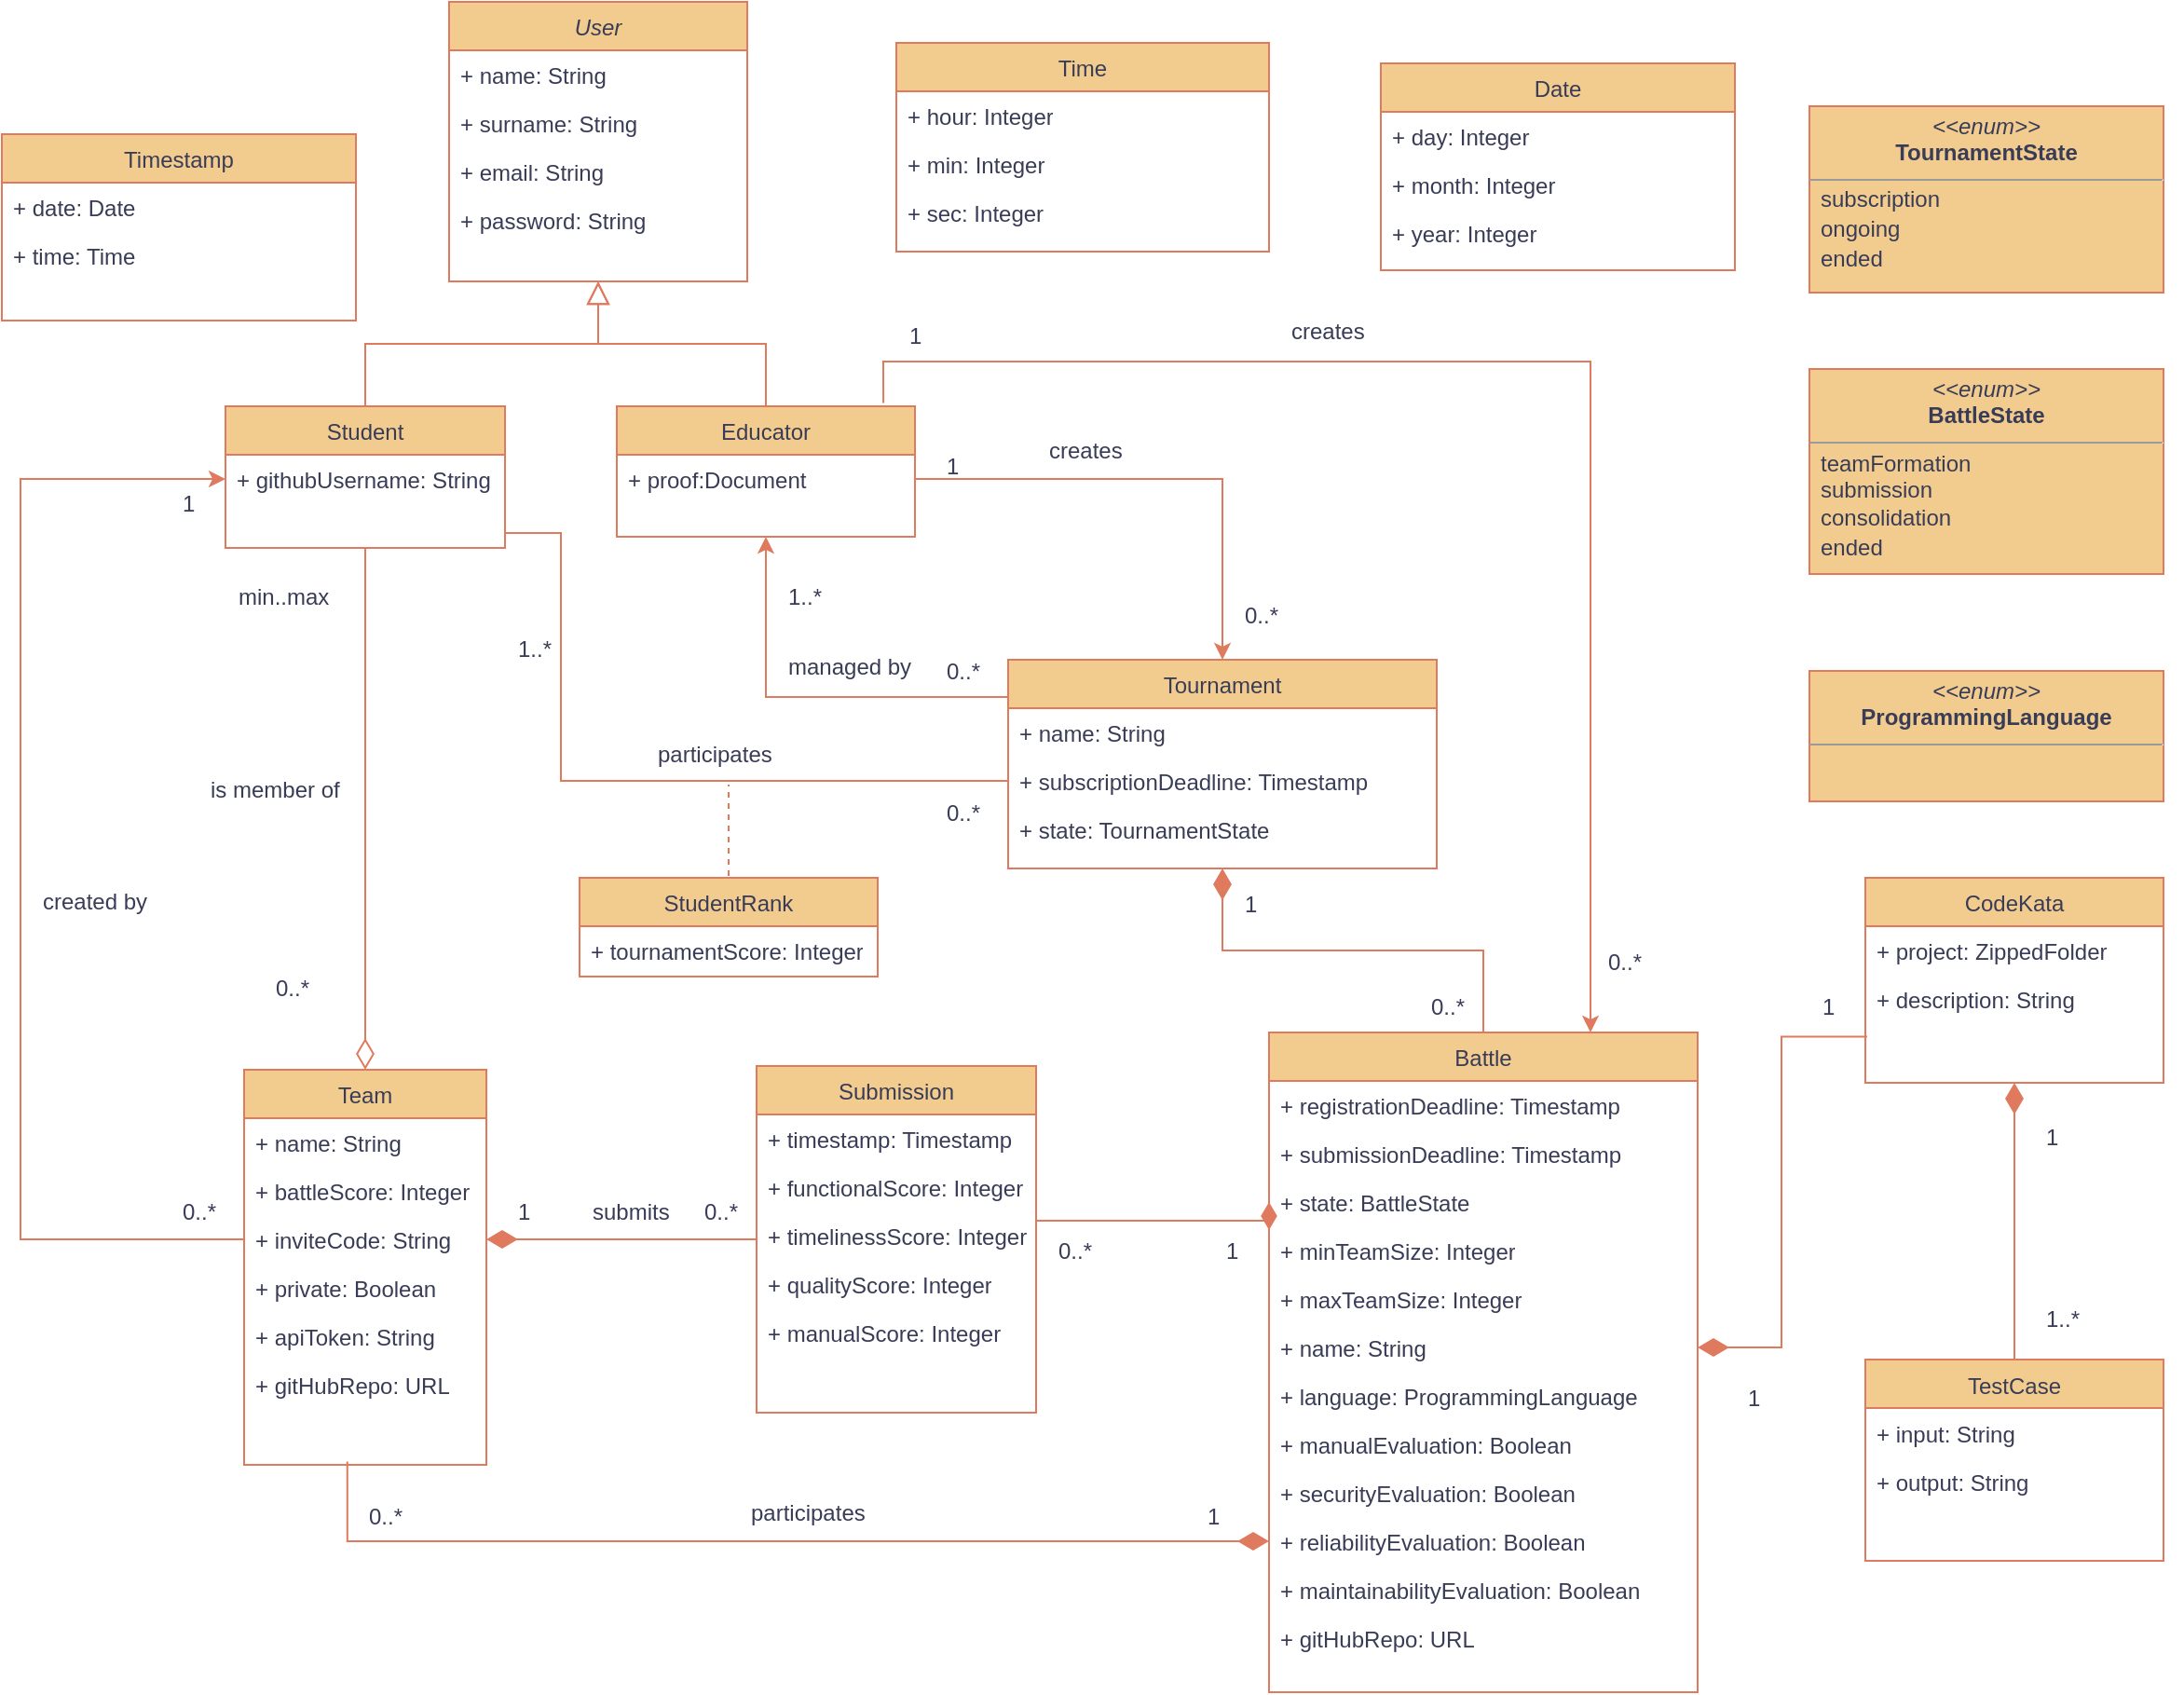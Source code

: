 <mxfile version="22.0.3" type="device">
  <diagram id="C5RBs43oDa-KdzZeNtuy" name="Page-1">
    <mxGraphModel dx="1167" dy="769" grid="1" gridSize="10" guides="1" tooltips="1" connect="1" arrows="1" fold="1" page="1" pageScale="1" pageWidth="1654" pageHeight="2336" background="#ffffff" math="0" shadow="0">
      <root>
        <mxCell id="WIyWlLk6GJQsqaUBKTNV-0" />
        <mxCell id="WIyWlLk6GJQsqaUBKTNV-1" parent="WIyWlLk6GJQsqaUBKTNV-0" />
        <mxCell id="zkfFHV4jXpPFQw0GAbJ--0" value="User" style="swimlane;fontStyle=2;align=center;verticalAlign=top;childLayout=stackLayout;horizontal=1;startSize=26;horizontalStack=0;resizeParent=1;resizeLast=0;collapsible=1;marginBottom=0;rounded=0;shadow=0;strokeWidth=1;labelBackgroundColor=none;whiteSpace=wrap;fillColor=#F2CC8F;strokeColor=#E07A5F;fontColor=#393C56;" parent="WIyWlLk6GJQsqaUBKTNV-1" vertex="1">
          <mxGeometry x="370" y="367" width="160" height="150" as="geometry">
            <mxRectangle x="230" y="140" width="160" height="26" as="alternateBounds" />
          </mxGeometry>
        </mxCell>
        <mxCell id="zkfFHV4jXpPFQw0GAbJ--1" value="+ name: String" style="text;align=left;verticalAlign=top;spacingLeft=4;spacingRight=4;overflow=hidden;rotatable=0;points=[[0,0.5],[1,0.5]];portConstraint=eastwest;labelBackgroundColor=none;rounded=0;whiteSpace=wrap;fontColor=#393C56;" parent="zkfFHV4jXpPFQw0GAbJ--0" vertex="1">
          <mxGeometry y="26" width="160" height="26" as="geometry" />
        </mxCell>
        <mxCell id="GT1y8jVVk9FlQRfYtNGN-99" value="+ surname: String&#xa;" style="text;align=left;verticalAlign=top;spacingLeft=4;spacingRight=4;overflow=hidden;rotatable=0;points=[[0,0.5],[1,0.5]];portConstraint=eastwest;rounded=0;shadow=0;html=0;labelBackgroundColor=none;whiteSpace=wrap;fontColor=#393C56;" parent="zkfFHV4jXpPFQw0GAbJ--0" vertex="1">
          <mxGeometry y="52" width="160" height="26" as="geometry" />
        </mxCell>
        <mxCell id="zkfFHV4jXpPFQw0GAbJ--3" value="+ email: String&#xa;" style="text;align=left;verticalAlign=top;spacingLeft=4;spacingRight=4;overflow=hidden;rotatable=0;points=[[0,0.5],[1,0.5]];portConstraint=eastwest;rounded=0;shadow=0;html=0;labelBackgroundColor=none;whiteSpace=wrap;fontColor=#393C56;" parent="zkfFHV4jXpPFQw0GAbJ--0" vertex="1">
          <mxGeometry y="78" width="160" height="26" as="geometry" />
        </mxCell>
        <mxCell id="GT1y8jVVk9FlQRfYtNGN-100" value="+ password: String&#xa;" style="text;align=left;verticalAlign=top;spacingLeft=4;spacingRight=4;overflow=hidden;rotatable=0;points=[[0,0.5],[1,0.5]];portConstraint=eastwest;rounded=0;shadow=0;html=0;labelBackgroundColor=none;whiteSpace=wrap;fontColor=#393C56;" parent="zkfFHV4jXpPFQw0GAbJ--0" vertex="1">
          <mxGeometry y="104" width="160" height="26" as="geometry" />
        </mxCell>
        <mxCell id="zkfFHV4jXpPFQw0GAbJ--6" value="Student" style="swimlane;fontStyle=0;align=center;verticalAlign=top;childLayout=stackLayout;horizontal=1;startSize=26;horizontalStack=0;resizeParent=1;resizeLast=0;collapsible=1;marginBottom=0;rounded=0;shadow=0;strokeWidth=1;labelBackgroundColor=none;whiteSpace=wrap;fillColor=#F2CC8F;strokeColor=#E07A5F;fontColor=#393C56;" parent="WIyWlLk6GJQsqaUBKTNV-1" vertex="1">
          <mxGeometry x="250" y="584" width="150" height="76" as="geometry">
            <mxRectangle x="130" y="380" width="160" height="26" as="alternateBounds" />
          </mxGeometry>
        </mxCell>
        <mxCell id="GT1y8jVVk9FlQRfYtNGN-57" value="+ githubUsername: String" style="text;align=left;verticalAlign=top;spacingLeft=4;spacingRight=4;overflow=hidden;rotatable=0;points=[[0,0.5],[1,0.5]];portConstraint=eastwest;labelBackgroundColor=none;rounded=0;whiteSpace=wrap;fontColor=#393C56;" parent="zkfFHV4jXpPFQw0GAbJ--6" vertex="1">
          <mxGeometry y="26" width="150" height="26" as="geometry" />
        </mxCell>
        <mxCell id="zkfFHV4jXpPFQw0GAbJ--12" value="" style="endArrow=block;endSize=10;endFill=0;shadow=0;strokeWidth=1;rounded=0;edgeStyle=elbowEdgeStyle;elbow=vertical;labelBackgroundColor=none;fontColor=default;strokeColor=#E07A5F;" parent="WIyWlLk6GJQsqaUBKTNV-1" source="zkfFHV4jXpPFQw0GAbJ--6" target="zkfFHV4jXpPFQw0GAbJ--0" edge="1">
          <mxGeometry width="160" relative="1" as="geometry">
            <mxPoint x="330" y="423" as="sourcePoint" />
            <mxPoint x="330" y="423" as="targetPoint" />
          </mxGeometry>
        </mxCell>
        <mxCell id="zkfFHV4jXpPFQw0GAbJ--13" value="Educator" style="swimlane;fontStyle=0;align=center;verticalAlign=top;childLayout=stackLayout;horizontal=1;startSize=26;horizontalStack=0;resizeParent=1;resizeLast=0;collapsible=1;marginBottom=0;rounded=0;shadow=0;strokeWidth=1;labelBackgroundColor=none;whiteSpace=wrap;fillColor=#F2CC8F;strokeColor=#E07A5F;fontColor=#393C56;" parent="WIyWlLk6GJQsqaUBKTNV-1" vertex="1">
          <mxGeometry x="460" y="584" width="160" height="70" as="geometry">
            <mxRectangle x="340" y="380" width="170" height="26" as="alternateBounds" />
          </mxGeometry>
        </mxCell>
        <mxCell id="GT1y8jVVk9FlQRfYtNGN-120" value="+ proof:Document" style="text;align=left;verticalAlign=top;spacingLeft=4;spacingRight=4;overflow=hidden;rotatable=0;points=[[0,0.5],[1,0.5]];portConstraint=eastwest;labelBackgroundColor=none;rounded=0;whiteSpace=wrap;fontColor=#393C56;" parent="zkfFHV4jXpPFQw0GAbJ--13" vertex="1">
          <mxGeometry y="26" width="160" height="26" as="geometry" />
        </mxCell>
        <mxCell id="zkfFHV4jXpPFQw0GAbJ--16" value="" style="endArrow=block;endSize=10;endFill=0;shadow=0;strokeWidth=1;rounded=0;edgeStyle=elbowEdgeStyle;elbow=vertical;labelBackgroundColor=none;fontColor=default;strokeColor=#E07A5F;" parent="WIyWlLk6GJQsqaUBKTNV-1" source="zkfFHV4jXpPFQw0GAbJ--13" target="zkfFHV4jXpPFQw0GAbJ--0" edge="1">
          <mxGeometry width="160" relative="1" as="geometry">
            <mxPoint x="340" y="593" as="sourcePoint" />
            <mxPoint x="440" y="491" as="targetPoint" />
          </mxGeometry>
        </mxCell>
        <mxCell id="GT1y8jVVk9FlQRfYtNGN-1" value="Timestamp&#xa;" style="swimlane;fontStyle=0;align=center;verticalAlign=top;childLayout=stackLayout;horizontal=1;startSize=26;horizontalStack=0;resizeParent=1;resizeLast=0;collapsible=1;marginBottom=0;rounded=0;shadow=0;strokeWidth=1;labelBackgroundColor=none;whiteSpace=wrap;fillColor=#F2CC8F;strokeColor=#E07A5F;fontColor=#393C56;" parent="WIyWlLk6GJQsqaUBKTNV-1" vertex="1">
          <mxGeometry x="130" y="438" width="190" height="100" as="geometry">
            <mxRectangle x="550" y="140" width="160" height="26" as="alternateBounds" />
          </mxGeometry>
        </mxCell>
        <mxCell id="GT1y8jVVk9FlQRfYtNGN-2" value="+ date: Date" style="text;align=left;verticalAlign=top;spacingLeft=4;spacingRight=4;overflow=hidden;rotatable=0;points=[[0,0.5],[1,0.5]];portConstraint=eastwest;labelBackgroundColor=none;rounded=0;whiteSpace=wrap;fontColor=#393C56;" parent="GT1y8jVVk9FlQRfYtNGN-1" vertex="1">
          <mxGeometry y="26" width="190" height="26" as="geometry" />
        </mxCell>
        <mxCell id="GT1y8jVVk9FlQRfYtNGN-6" value="+ time: Time" style="text;align=left;verticalAlign=top;spacingLeft=4;spacingRight=4;overflow=hidden;rotatable=0;points=[[0,0.5],[1,0.5]];portConstraint=eastwest;rounded=0;shadow=0;html=0;labelBackgroundColor=none;whiteSpace=wrap;fontColor=#393C56;" parent="GT1y8jVVk9FlQRfYtNGN-1" vertex="1">
          <mxGeometry y="52" width="190" height="26" as="geometry" />
        </mxCell>
        <mxCell id="GT1y8jVVk9FlQRfYtNGN-11" value="Tournament" style="swimlane;fontStyle=0;align=center;verticalAlign=top;childLayout=stackLayout;horizontal=1;startSize=26;horizontalStack=0;resizeParent=1;resizeLast=0;collapsible=1;marginBottom=0;rounded=0;shadow=0;strokeWidth=1;labelBackgroundColor=none;whiteSpace=wrap;fillColor=#F2CC8F;strokeColor=#E07A5F;fontColor=#393C56;" parent="WIyWlLk6GJQsqaUBKTNV-1" vertex="1">
          <mxGeometry x="670" y="720" width="230" height="112" as="geometry">
            <mxRectangle x="550" y="140" width="160" height="26" as="alternateBounds" />
          </mxGeometry>
        </mxCell>
        <mxCell id="GT1y8jVVk9FlQRfYtNGN-13" value="+ name: String" style="text;align=left;verticalAlign=top;spacingLeft=4;spacingRight=4;overflow=hidden;rotatable=0;points=[[0,0.5],[1,0.5]];portConstraint=eastwest;rounded=0;shadow=0;html=0;labelBackgroundColor=none;whiteSpace=wrap;fontColor=#393C56;" parent="GT1y8jVVk9FlQRfYtNGN-11" vertex="1">
          <mxGeometry y="26" width="230" height="26" as="geometry" />
        </mxCell>
        <mxCell id="GT1y8jVVk9FlQRfYtNGN-12" value="+ subscriptionDeadline: Timestamp&#xa;" style="text;align=left;verticalAlign=top;spacingLeft=4;spacingRight=4;overflow=hidden;rotatable=0;points=[[0,0.5],[1,0.5]];portConstraint=eastwest;labelBackgroundColor=none;rounded=0;whiteSpace=wrap;fontColor=#393C56;" parent="GT1y8jVVk9FlQRfYtNGN-11" vertex="1">
          <mxGeometry y="52" width="230" height="26" as="geometry" />
        </mxCell>
        <mxCell id="GT1y8jVVk9FlQRfYtNGN-103" value="+ state: TournamentState" style="text;align=left;verticalAlign=top;spacingLeft=4;spacingRight=4;overflow=hidden;rotatable=0;points=[[0,0.5],[1,0.5]];portConstraint=eastwest;rounded=0;shadow=0;html=0;labelBackgroundColor=none;whiteSpace=wrap;fontColor=#393C56;" parent="GT1y8jVVk9FlQRfYtNGN-11" vertex="1">
          <mxGeometry y="78" width="230" height="26" as="geometry" />
        </mxCell>
        <mxCell id="GT1y8jVVk9FlQRfYtNGN-31" value="&lt;p style=&quot;margin:0px;margin-top:4px;text-align:center;&quot;&gt;&lt;i&gt;&amp;lt;&amp;lt;enum&amp;gt;&amp;gt;&lt;/i&gt;&lt;br&gt;&lt;b&gt;TournamentState&lt;/b&gt;&lt;/p&gt;&lt;hr size=&quot;1&quot;&gt;&lt;p style=&quot;margin:0px;margin-left:4px;&quot;&gt;&lt;br&gt;&lt;/p&gt;" style="verticalAlign=top;align=left;overflow=fill;fontSize=12;fontFamily=Helvetica;html=1;whiteSpace=wrap;labelBackgroundColor=none;rounded=0;fillColor=#F2CC8F;strokeColor=#E07A5F;fontColor=#393C56;" parent="WIyWlLk6GJQsqaUBKTNV-1" vertex="1">
          <mxGeometry x="1100" y="423" width="190" height="100" as="geometry" />
        </mxCell>
        <mxCell id="GT1y8jVVk9FlQRfYtNGN-33" value="Battle" style="swimlane;fontStyle=0;align=center;verticalAlign=top;childLayout=stackLayout;horizontal=1;startSize=26;horizontalStack=0;resizeParent=1;resizeLast=0;collapsible=1;marginBottom=0;rounded=0;shadow=0;strokeWidth=1;labelBackgroundColor=none;whiteSpace=wrap;fillColor=#F2CC8F;strokeColor=#E07A5F;fontColor=#393C56;" parent="WIyWlLk6GJQsqaUBKTNV-1" vertex="1">
          <mxGeometry x="810" y="920" width="230" height="354" as="geometry">
            <mxRectangle x="550" y="140" width="160" height="26" as="alternateBounds" />
          </mxGeometry>
        </mxCell>
        <mxCell id="GT1y8jVVk9FlQRfYtNGN-34" value="+ registrationDeadline: Timestamp&#xa;" style="text;align=left;verticalAlign=top;spacingLeft=4;spacingRight=4;overflow=hidden;rotatable=0;points=[[0,0.5],[1,0.5]];portConstraint=eastwest;labelBackgroundColor=none;rounded=0;whiteSpace=wrap;fontColor=#393C56;" parent="GT1y8jVVk9FlQRfYtNGN-33" vertex="1">
          <mxGeometry y="26" width="230" height="26" as="geometry" />
        </mxCell>
        <mxCell id="GT1y8jVVk9FlQRfYtNGN-40" value="+ submissionDeadline: Timestamp&#xa;" style="text;align=left;verticalAlign=top;spacingLeft=4;spacingRight=4;overflow=hidden;rotatable=0;points=[[0,0.5],[1,0.5]];portConstraint=eastwest;labelBackgroundColor=none;rounded=0;whiteSpace=wrap;fontColor=#393C56;" parent="GT1y8jVVk9FlQRfYtNGN-33" vertex="1">
          <mxGeometry y="52" width="230" height="26" as="geometry" />
        </mxCell>
        <mxCell id="GT1y8jVVk9FlQRfYtNGN-102" value="+ state: BattleState" style="text;align=left;verticalAlign=top;spacingLeft=4;spacingRight=4;overflow=hidden;rotatable=0;points=[[0,0.5],[1,0.5]];portConstraint=eastwest;rounded=0;shadow=0;html=0;labelBackgroundColor=none;whiteSpace=wrap;fontColor=#393C56;" parent="GT1y8jVVk9FlQRfYtNGN-33" vertex="1">
          <mxGeometry y="78" width="230" height="26" as="geometry" />
        </mxCell>
        <mxCell id="GT1y8jVVk9FlQRfYtNGN-35" value="+ minTeamSize: Integer&#xa;" style="text;align=left;verticalAlign=top;spacingLeft=4;spacingRight=4;overflow=hidden;rotatable=0;points=[[0,0.5],[1,0.5]];portConstraint=eastwest;rounded=0;shadow=0;html=0;labelBackgroundColor=none;whiteSpace=wrap;fontColor=#393C56;" parent="GT1y8jVVk9FlQRfYtNGN-33" vertex="1">
          <mxGeometry y="104" width="230" height="26" as="geometry" />
        </mxCell>
        <mxCell id="GT1y8jVVk9FlQRfYtNGN-42" value="+ maxTeamSize: Integer" style="text;align=left;verticalAlign=top;spacingLeft=4;spacingRight=4;overflow=hidden;rotatable=0;points=[[0,0.5],[1,0.5]];portConstraint=eastwest;rounded=0;shadow=0;html=0;labelBackgroundColor=none;whiteSpace=wrap;fontColor=#393C56;" parent="GT1y8jVVk9FlQRfYtNGN-33" vertex="1">
          <mxGeometry y="130" width="230" height="26" as="geometry" />
        </mxCell>
        <mxCell id="GT1y8jVVk9FlQRfYtNGN-43" value="+ name: String" style="text;align=left;verticalAlign=top;spacingLeft=4;spacingRight=4;overflow=hidden;rotatable=0;points=[[0,0.5],[1,0.5]];portConstraint=eastwest;rounded=0;shadow=0;html=0;labelBackgroundColor=none;whiteSpace=wrap;fontColor=#393C56;" parent="GT1y8jVVk9FlQRfYtNGN-33" vertex="1">
          <mxGeometry y="156" width="230" height="26" as="geometry" />
        </mxCell>
        <mxCell id="GT1y8jVVk9FlQRfYtNGN-101" value="+ language: ProgrammingLanguage" style="text;align=left;verticalAlign=top;spacingLeft=4;spacingRight=4;overflow=hidden;rotatable=0;points=[[0,0.5],[1,0.5]];portConstraint=eastwest;rounded=0;shadow=0;html=0;labelBackgroundColor=none;whiteSpace=wrap;fontColor=#393C56;" parent="GT1y8jVVk9FlQRfYtNGN-33" vertex="1">
          <mxGeometry y="182" width="230" height="26" as="geometry" />
        </mxCell>
        <mxCell id="GT1y8jVVk9FlQRfYtNGN-88" value="+ manualEvaluation: Boolean" style="text;align=left;verticalAlign=top;spacingLeft=4;spacingRight=4;overflow=hidden;rotatable=0;points=[[0,0.5],[1,0.5]];portConstraint=eastwest;rounded=0;shadow=0;html=0;labelBackgroundColor=none;whiteSpace=wrap;fontColor=#393C56;" parent="GT1y8jVVk9FlQRfYtNGN-33" vertex="1">
          <mxGeometry y="208" width="230" height="26" as="geometry" />
        </mxCell>
        <mxCell id="GT1y8jVVk9FlQRfYtNGN-89" value="+ securityEvaluation: Boolean" style="text;align=left;verticalAlign=top;spacingLeft=4;spacingRight=4;overflow=hidden;rotatable=0;points=[[0,0.5],[1,0.5]];portConstraint=eastwest;rounded=0;shadow=0;html=0;labelBackgroundColor=none;whiteSpace=wrap;fontColor=#393C56;" parent="GT1y8jVVk9FlQRfYtNGN-33" vertex="1">
          <mxGeometry y="234" width="230" height="26" as="geometry" />
        </mxCell>
        <mxCell id="GT1y8jVVk9FlQRfYtNGN-90" value="+ reliabilityEvaluation: Boolean" style="text;align=left;verticalAlign=top;spacingLeft=4;spacingRight=4;overflow=hidden;rotatable=0;points=[[0,0.5],[1,0.5]];portConstraint=eastwest;rounded=0;shadow=0;html=0;labelBackgroundColor=none;whiteSpace=wrap;fontColor=#393C56;" parent="GT1y8jVVk9FlQRfYtNGN-33" vertex="1">
          <mxGeometry y="260" width="230" height="26" as="geometry" />
        </mxCell>
        <mxCell id="GT1y8jVVk9FlQRfYtNGN-91" value="+ maintainabilityEvaluation: Boolean" style="text;align=left;verticalAlign=top;spacingLeft=4;spacingRight=4;overflow=hidden;rotatable=0;points=[[0,0.5],[1,0.5]];portConstraint=eastwest;rounded=0;shadow=0;html=0;labelBackgroundColor=none;whiteSpace=wrap;fontColor=#393C56;" parent="GT1y8jVVk9FlQRfYtNGN-33" vertex="1">
          <mxGeometry y="286" width="230" height="26" as="geometry" />
        </mxCell>
        <mxCell id="GT1y8jVVk9FlQRfYtNGN-145" value="+ gitHubRepo: URL" style="text;align=left;verticalAlign=top;spacingLeft=4;spacingRight=4;overflow=hidden;rotatable=0;points=[[0,0.5],[1,0.5]];portConstraint=eastwest;rounded=0;shadow=0;html=0;labelBackgroundColor=none;whiteSpace=wrap;fontColor=#393C56;" parent="GT1y8jVVk9FlQRfYtNGN-33" vertex="1">
          <mxGeometry y="312" width="230" height="26" as="geometry" />
        </mxCell>
        <mxCell id="GT1y8jVVk9FlQRfYtNGN-38" value="&lt;p style=&quot;margin:0px;margin-top:4px;text-align:center;&quot;&gt;&lt;i&gt;&amp;lt;&amp;lt;enum&amp;gt;&amp;gt;&lt;/i&gt;&lt;br&gt;&lt;b&gt;BattleState&lt;/b&gt;&lt;/p&gt;&lt;hr size=&quot;1&quot;&gt;&lt;p style=&quot;margin:0px;margin-left:4px;&quot;&gt;&lt;br&gt;&lt;/p&gt;" style="verticalAlign=top;align=left;overflow=fill;fontSize=12;fontFamily=Helvetica;html=1;whiteSpace=wrap;labelBackgroundColor=none;rounded=0;fillColor=#F2CC8F;strokeColor=#E07A5F;fontColor=#393C56;" parent="WIyWlLk6GJQsqaUBKTNV-1" vertex="1">
          <mxGeometry x="1100" y="564" width="190" height="110" as="geometry" />
        </mxCell>
        <mxCell id="GT1y8jVVk9FlQRfYtNGN-44" value="" style="endArrow=diamondThin;html=1;rounded=0;entryX=0.5;entryY=1;entryDx=0;entryDy=0;exitX=0.5;exitY=0;exitDx=0;exitDy=0;endFill=1;strokeWidth=1;endSize=14;labelBackgroundColor=none;fontColor=default;edgeStyle=orthogonalEdgeStyle;strokeColor=#E07A5F;" parent="WIyWlLk6GJQsqaUBKTNV-1" source="GT1y8jVVk9FlQRfYtNGN-33" target="GT1y8jVVk9FlQRfYtNGN-11" edge="1">
          <mxGeometry width="50" height="50" relative="1" as="geometry">
            <mxPoint x="890" y="920" as="sourcePoint" />
            <mxPoint x="940" y="870" as="targetPoint" />
          </mxGeometry>
        </mxCell>
        <mxCell id="GT1y8jVVk9FlQRfYtNGN-47" value="" style="endArrow=classic;html=1;rounded=0;exitX=1;exitY=0.5;exitDx=0;exitDy=0;entryX=0.5;entryY=0;entryDx=0;entryDy=0;edgeStyle=orthogonalEdgeStyle;labelBackgroundColor=none;fontColor=default;strokeColor=#E07A5F;" parent="WIyWlLk6GJQsqaUBKTNV-1" source="GT1y8jVVk9FlQRfYtNGN-120" target="GT1y8jVVk9FlQRfYtNGN-11" edge="1">
          <mxGeometry width="50" height="50" relative="1" as="geometry">
            <mxPoint x="620" y="619" as="sourcePoint" />
            <mxPoint x="840" y="600" as="targetPoint" />
          </mxGeometry>
        </mxCell>
        <mxCell id="GT1y8jVVk9FlQRfYtNGN-49" value="" style="endArrow=classic;html=1;rounded=0;entryX=0.5;entryY=1;entryDx=0;entryDy=0;edgeStyle=orthogonalEdgeStyle;labelBackgroundColor=none;fontColor=default;strokeColor=#E07A5F;" parent="WIyWlLk6GJQsqaUBKTNV-1" target="zkfFHV4jXpPFQw0GAbJ--13" edge="1">
          <mxGeometry width="50" height="50" relative="1" as="geometry">
            <mxPoint x="670" y="740" as="sourcePoint" />
            <mxPoint x="840" y="680" as="targetPoint" />
            <Array as="points">
              <mxPoint x="669" y="740" />
              <mxPoint x="540" y="740" />
            </Array>
          </mxGeometry>
        </mxCell>
        <mxCell id="GT1y8jVVk9FlQRfYtNGN-52" value="" style="endArrow=classic;html=1;rounded=0;exitX=0.894;exitY=-0.025;exitDx=0;exitDy=0;entryX=0.75;entryY=0;entryDx=0;entryDy=0;edgeStyle=orthogonalEdgeStyle;labelBackgroundColor=none;fontColor=default;exitPerimeter=0;strokeColor=#E07A5F;" parent="WIyWlLk6GJQsqaUBKTNV-1" source="zkfFHV4jXpPFQw0GAbJ--13" target="GT1y8jVVk9FlQRfYtNGN-33" edge="1">
          <mxGeometry width="50" height="50" relative="1" as="geometry">
            <mxPoint x="720" y="580" as="sourcePoint" />
            <mxPoint x="890" y="915" as="targetPoint" />
            <Array as="points">
              <mxPoint x="603" y="560" />
              <mxPoint x="983" y="560" />
            </Array>
          </mxGeometry>
        </mxCell>
        <mxCell id="GT1y8jVVk9FlQRfYtNGN-56" value="Team" style="swimlane;fontStyle=0;align=center;verticalAlign=top;childLayout=stackLayout;horizontal=1;startSize=26;horizontalStack=0;resizeParent=1;resizeLast=0;collapsible=1;marginBottom=0;rounded=0;shadow=0;strokeWidth=1;labelBackgroundColor=none;whiteSpace=wrap;fillColor=#F2CC8F;strokeColor=#E07A5F;fontColor=#393C56;" parent="WIyWlLk6GJQsqaUBKTNV-1" vertex="1">
          <mxGeometry x="260" y="940" width="130" height="212" as="geometry">
            <mxRectangle x="130" y="380" width="160" height="26" as="alternateBounds" />
          </mxGeometry>
        </mxCell>
        <mxCell id="GT1y8jVVk9FlQRfYtNGN-121" value="+ name: String&#xa;" style="text;align=left;verticalAlign=top;spacingLeft=4;spacingRight=4;overflow=hidden;rotatable=0;points=[[0,0.5],[1,0.5]];portConstraint=eastwest;labelBackgroundColor=none;rounded=0;whiteSpace=wrap;fontColor=#393C56;" parent="GT1y8jVVk9FlQRfYtNGN-56" vertex="1">
          <mxGeometry y="26" width="130" height="26" as="geometry" />
        </mxCell>
        <mxCell id="GT1y8jVVk9FlQRfYtNGN-66" value="+ battleScore: Integer&#xa;" style="text;align=left;verticalAlign=top;spacingLeft=4;spacingRight=4;overflow=hidden;rotatable=0;points=[[0,0.5],[1,0.5]];portConstraint=eastwest;labelBackgroundColor=none;rounded=0;whiteSpace=wrap;fontColor=#393C56;" parent="GT1y8jVVk9FlQRfYtNGN-56" vertex="1">
          <mxGeometry y="52" width="130" height="26" as="geometry" />
        </mxCell>
        <mxCell id="GT1y8jVVk9FlQRfYtNGN-77" value="+ inviteCode: String&#xa;" style="text;align=left;verticalAlign=top;spacingLeft=4;spacingRight=4;overflow=hidden;rotatable=0;points=[[0,0.5],[1,0.5]];portConstraint=eastwest;labelBackgroundColor=none;rounded=0;whiteSpace=wrap;fontColor=#393C56;" parent="GT1y8jVVk9FlQRfYtNGN-56" vertex="1">
          <mxGeometry y="78" width="130" height="26" as="geometry" />
        </mxCell>
        <mxCell id="GT1y8jVVk9FlQRfYtNGN-119" value="+ private: Boolean&#xa;" style="text;align=left;verticalAlign=top;spacingLeft=4;spacingRight=4;overflow=hidden;rotatable=0;points=[[0,0.5],[1,0.5]];portConstraint=eastwest;labelBackgroundColor=none;rounded=0;whiteSpace=wrap;fontColor=#393C56;" parent="GT1y8jVVk9FlQRfYtNGN-56" vertex="1">
          <mxGeometry y="104" width="130" height="26" as="geometry" />
        </mxCell>
        <mxCell id="GT1y8jVVk9FlQRfYtNGN-146" value="+ apiToken: String&#xa;" style="text;align=left;verticalAlign=top;spacingLeft=4;spacingRight=4;overflow=hidden;rotatable=0;points=[[0,0.5],[1,0.5]];portConstraint=eastwest;labelBackgroundColor=none;rounded=0;whiteSpace=wrap;fontColor=#393C56;" parent="GT1y8jVVk9FlQRfYtNGN-56" vertex="1">
          <mxGeometry y="130" width="130" height="26" as="geometry" />
        </mxCell>
        <mxCell id="9OOjFQrGmiCDlHkftcT1-0" value="+ gitHubRepo: URL" style="text;align=left;verticalAlign=top;spacingLeft=4;spacingRight=4;overflow=hidden;rotatable=0;points=[[0,0.5],[1,0.5]];portConstraint=eastwest;rounded=0;shadow=0;html=0;labelBackgroundColor=none;whiteSpace=wrap;fontColor=#393C56;" parent="GT1y8jVVk9FlQRfYtNGN-56" vertex="1">
          <mxGeometry y="156" width="130" height="26" as="geometry" />
        </mxCell>
        <mxCell id="GT1y8jVVk9FlQRfYtNGN-65" value="&lt;div style=&quot;text-align: left;&quot;&gt;&lt;br&gt;&lt;/div&gt;" style="text;html=1;align=center;verticalAlign=middle;resizable=0;points=[];autosize=1;strokeColor=none;fillColor=none;labelBackgroundColor=none;rounded=0;fontColor=#393C56;" parent="GT1y8jVVk9FlQRfYtNGN-56" vertex="1">
          <mxGeometry y="182" width="130" height="30" as="geometry" />
        </mxCell>
        <mxCell id="GT1y8jVVk9FlQRfYtNGN-59" value="" style="endArrow=none;html=1;rounded=0;exitX=0.5;exitY=0;exitDx=0;exitDy=0;entryX=0.5;entryY=1;entryDx=0;entryDy=0;endFill=0;startArrow=diamondThin;startFill=0;targetPerimeterSpacing=0;startSize=14;labelBackgroundColor=none;fontColor=default;strokeColor=#E07A5F;" parent="WIyWlLk6GJQsqaUBKTNV-1" source="GT1y8jVVk9FlQRfYtNGN-56" target="zkfFHV4jXpPFQw0GAbJ--6" edge="1">
          <mxGeometry width="50" height="50" relative="1" as="geometry">
            <mxPoint x="700" y="880" as="sourcePoint" />
            <mxPoint x="750" y="830" as="targetPoint" />
          </mxGeometry>
        </mxCell>
        <mxCell id="GT1y8jVVk9FlQRfYtNGN-63" value="" style="endArrow=diamondThin;html=1;rounded=0;entryX=0;entryY=0.5;entryDx=0;entryDy=0;exitX=0.426;exitY=0.943;exitDx=0;exitDy=0;endFill=1;strokeWidth=1;endSize=14;edgeStyle=orthogonalEdgeStyle;labelBackgroundColor=none;fontColor=default;exitPerimeter=0;strokeColor=#E07A5F;" parent="WIyWlLk6GJQsqaUBKTNV-1" source="GT1y8jVVk9FlQRfYtNGN-65" target="GT1y8jVVk9FlQRfYtNGN-90" edge="1">
          <mxGeometry width="50" height="50" relative="1" as="geometry">
            <mxPoint x="445" y="1199.53" as="sourcePoint" />
            <mxPoint x="722.76" y="1206.468" as="targetPoint" />
          </mxGeometry>
        </mxCell>
        <mxCell id="GT1y8jVVk9FlQRfYtNGN-68" value="Submission" style="swimlane;fontStyle=0;align=center;verticalAlign=top;childLayout=stackLayout;horizontal=1;startSize=26;horizontalStack=0;resizeParent=1;resizeLast=0;collapsible=1;marginBottom=0;rounded=0;shadow=0;strokeWidth=1;labelBackgroundColor=none;whiteSpace=wrap;fillColor=#F2CC8F;strokeColor=#E07A5F;fontColor=#393C56;" parent="WIyWlLk6GJQsqaUBKTNV-1" vertex="1">
          <mxGeometry x="535" y="938" width="150" height="186" as="geometry">
            <mxRectangle x="130" y="380" width="160" height="26" as="alternateBounds" />
          </mxGeometry>
        </mxCell>
        <mxCell id="GT1y8jVVk9FlQRfYtNGN-96" value="+ timestamp: Timestamp&#xa;&#xa;" style="text;align=left;verticalAlign=top;spacingLeft=4;spacingRight=4;overflow=hidden;rotatable=0;points=[[0,0.5],[1,0.5]];portConstraint=eastwest;labelBackgroundColor=none;rounded=0;whiteSpace=wrap;fontColor=#393C56;" parent="GT1y8jVVk9FlQRfYtNGN-68" vertex="1">
          <mxGeometry y="26" width="150" height="26" as="geometry" />
        </mxCell>
        <mxCell id="GT1y8jVVk9FlQRfYtNGN-92" value="+ functionalScore: Integer&#xa;&#xa;" style="text;align=left;verticalAlign=top;spacingLeft=4;spacingRight=4;overflow=hidden;rotatable=0;points=[[0,0.5],[1,0.5]];portConstraint=eastwest;labelBackgroundColor=none;rounded=0;whiteSpace=wrap;fontColor=#393C56;" parent="GT1y8jVVk9FlQRfYtNGN-68" vertex="1">
          <mxGeometry y="52" width="150" height="26" as="geometry" />
        </mxCell>
        <mxCell id="GT1y8jVVk9FlQRfYtNGN-93" value="+ timelinessScore: Integer&#xa;&#xa;" style="text;align=left;verticalAlign=top;spacingLeft=4;spacingRight=4;overflow=hidden;rotatable=0;points=[[0,0.5],[1,0.5]];portConstraint=eastwest;labelBackgroundColor=none;rounded=0;whiteSpace=wrap;fontColor=#393C56;" parent="GT1y8jVVk9FlQRfYtNGN-68" vertex="1">
          <mxGeometry y="78" width="150" height="26" as="geometry" />
        </mxCell>
        <mxCell id="GT1y8jVVk9FlQRfYtNGN-94" value="+ qualityScore: Integer&#xa;&#xa;" style="text;align=left;verticalAlign=top;spacingLeft=4;spacingRight=4;overflow=hidden;rotatable=0;points=[[0,0.5],[1,0.5]];portConstraint=eastwest;labelBackgroundColor=none;rounded=0;whiteSpace=wrap;fontColor=#393C56;" parent="GT1y8jVVk9FlQRfYtNGN-68" vertex="1">
          <mxGeometry y="104" width="150" height="26" as="geometry" />
        </mxCell>
        <mxCell id="GT1y8jVVk9FlQRfYtNGN-95" value="+ manualScore: Integer&#xa;&#xa;" style="text;align=left;verticalAlign=top;spacingLeft=4;spacingRight=4;overflow=hidden;rotatable=0;points=[[0,0.5],[1,0.5]];portConstraint=eastwest;labelBackgroundColor=none;rounded=0;whiteSpace=wrap;fontColor=#393C56;" parent="GT1y8jVVk9FlQRfYtNGN-68" vertex="1">
          <mxGeometry y="130" width="150" height="26" as="geometry" />
        </mxCell>
        <mxCell id="GT1y8jVVk9FlQRfYtNGN-70" value="&lt;div style=&quot;text-align: left;&quot;&gt;&lt;br&gt;&lt;/div&gt;" style="text;html=1;align=center;verticalAlign=middle;resizable=0;points=[];autosize=1;strokeColor=none;fillColor=none;labelBackgroundColor=none;rounded=0;fontColor=#393C56;" parent="GT1y8jVVk9FlQRfYtNGN-68" vertex="1">
          <mxGeometry y="156" width="150" height="30" as="geometry" />
        </mxCell>
        <mxCell id="GT1y8jVVk9FlQRfYtNGN-72" value="" style="endArrow=none;html=1;rounded=0;exitX=1;exitY=0.5;exitDx=0;exitDy=0;entryX=0;entryY=0.5;entryDx=0;entryDy=0;startArrow=diamondThin;startFill=1;endSize=6;startSize=14;labelBackgroundColor=none;fontColor=default;endFill=0;strokeColor=#E07A5F;" parent="WIyWlLk6GJQsqaUBKTNV-1" source="GT1y8jVVk9FlQRfYtNGN-77" target="GT1y8jVVk9FlQRfYtNGN-68" edge="1">
          <mxGeometry width="50" height="50" relative="1" as="geometry">
            <mxPoint x="660" y="1050" as="sourcePoint" />
            <mxPoint x="710" y="1000" as="targetPoint" />
          </mxGeometry>
        </mxCell>
        <mxCell id="GT1y8jVVk9FlQRfYtNGN-73" value="" style="endArrow=diamondThin;html=1;rounded=0;exitX=1;exitY=0.5;exitDx=0;exitDy=0;labelBackgroundColor=none;fontColor=default;endFill=1;endSize=12;entryX=0;entryY=0.5;entryDx=0;entryDy=0;edgeStyle=orthogonalEdgeStyle;strokeColor=#E07A5F;" parent="WIyWlLk6GJQsqaUBKTNV-1" source="GT1y8jVVk9FlQRfYtNGN-68" target="GT1y8jVVk9FlQRfYtNGN-102" edge="1">
          <mxGeometry width="50" height="50" relative="1" as="geometry">
            <mxPoint x="660" y="1050" as="sourcePoint" />
            <mxPoint x="670" y="1270" as="targetPoint" />
            <Array as="points">
              <mxPoint x="685" y="1021" />
            </Array>
          </mxGeometry>
        </mxCell>
        <mxCell id="GT1y8jVVk9FlQRfYtNGN-75" value="0..*" style="resizable=0;align=left;verticalAlign=bottom;labelBackgroundColor=none;fontSize=12;rounded=0;fillColor=#F2CC8F;strokeColor=#E07A5F;fontColor=#393C56;" parent="WIyWlLk6GJQsqaUBKTNV-1" connectable="0" vertex="1">
          <mxGeometry x="250" y="890" as="geometry">
            <mxPoint x="25" y="15" as="offset" />
          </mxGeometry>
        </mxCell>
        <mxCell id="GT1y8jVVk9FlQRfYtNGN-76" value="min..max" style="resizable=0;align=left;verticalAlign=bottom;labelBackgroundColor=none;fontSize=12;rounded=0;fillColor=#F2CC8F;strokeColor=#E07A5F;fontColor=#393C56;" parent="WIyWlLk6GJQsqaUBKTNV-1" connectable="0" vertex="1">
          <mxGeometry x="230" y="680" as="geometry">
            <mxPoint x="25" y="15" as="offset" />
          </mxGeometry>
        </mxCell>
        <mxCell id="GT1y8jVVk9FlQRfYtNGN-78" value="" style="endArrow=classic;html=1;rounded=0;exitX=0;exitY=0.5;exitDx=0;exitDy=0;edgeStyle=orthogonalEdgeStyle;labelBackgroundColor=none;fontColor=default;entryX=0;entryY=0.5;entryDx=0;entryDy=0;strokeColor=#E07A5F;" parent="WIyWlLk6GJQsqaUBKTNV-1" source="GT1y8jVVk9FlQRfYtNGN-77" target="GT1y8jVVk9FlQRfYtNGN-57" edge="1">
          <mxGeometry width="50" height="50" relative="1" as="geometry">
            <mxPoint x="660" y="930" as="sourcePoint" />
            <mxPoint x="90" y="630" as="targetPoint" />
            <Array as="points">
              <mxPoint x="140" y="1031" />
              <mxPoint x="140" y="623" />
            </Array>
          </mxGeometry>
        </mxCell>
        <mxCell id="GT1y8jVVk9FlQRfYtNGN-79" value="&lt;div style=&quot;text-align: center;&quot;&gt;&lt;span style=&quot;background-color: initial;&quot;&gt;created by&lt;/span&gt;&lt;/div&gt;" style="text;whiteSpace=wrap;html=1;labelBackgroundColor=none;rounded=0;fontColor=#393C56;" parent="WIyWlLk6GJQsqaUBKTNV-1" vertex="1">
          <mxGeometry x="150" y="836" width="80" height="40" as="geometry" />
        </mxCell>
        <mxCell id="GT1y8jVVk9FlQRfYtNGN-81" value="TestCase" style="swimlane;fontStyle=0;align=center;verticalAlign=top;childLayout=stackLayout;horizontal=1;startSize=26;horizontalStack=0;resizeParent=1;resizeLast=0;collapsible=1;marginBottom=0;rounded=0;shadow=0;strokeWidth=1;labelBackgroundColor=none;whiteSpace=wrap;fillColor=#F2CC8F;strokeColor=#E07A5F;fontColor=#393C56;" parent="WIyWlLk6GJQsqaUBKTNV-1" vertex="1">
          <mxGeometry x="1130" y="1095.53" width="160" height="108" as="geometry">
            <mxRectangle x="130" y="380" width="160" height="26" as="alternateBounds" />
          </mxGeometry>
        </mxCell>
        <mxCell id="GT1y8jVVk9FlQRfYtNGN-85" value="+ input: String" style="text;align=left;verticalAlign=top;spacingLeft=4;spacingRight=4;overflow=hidden;rotatable=0;points=[[0,0.5],[1,0.5]];portConstraint=eastwest;rounded=0;shadow=0;html=0;labelBackgroundColor=none;whiteSpace=wrap;fontColor=#393C56;" parent="GT1y8jVVk9FlQRfYtNGN-81" vertex="1">
          <mxGeometry y="26" width="160" height="26" as="geometry" />
        </mxCell>
        <mxCell id="GT1y8jVVk9FlQRfYtNGN-86" value="+ output: String" style="text;align=left;verticalAlign=top;spacingLeft=4;spacingRight=4;overflow=hidden;rotatable=0;points=[[0,0.5],[1,0.5]];portConstraint=eastwest;rounded=0;shadow=0;html=0;labelBackgroundColor=none;whiteSpace=wrap;fontColor=#393C56;" parent="GT1y8jVVk9FlQRfYtNGN-81" vertex="1">
          <mxGeometry y="52" width="160" height="26" as="geometry" />
        </mxCell>
        <mxCell id="GT1y8jVVk9FlQRfYtNGN-82" value="&lt;div style=&quot;text-align: left;&quot;&gt;&lt;br&gt;&lt;/div&gt;" style="text;html=1;align=center;verticalAlign=middle;resizable=0;points=[];autosize=1;strokeColor=none;fillColor=none;labelBackgroundColor=none;rounded=0;fontColor=#393C56;" parent="GT1y8jVVk9FlQRfYtNGN-81" vertex="1">
          <mxGeometry y="78" width="160" height="30" as="geometry" />
        </mxCell>
        <mxCell id="GT1y8jVVk9FlQRfYtNGN-87" value="" style="endArrow=none;html=1;rounded=0;exitX=1;exitY=0.5;exitDx=0;exitDy=0;entryX=0.006;entryY=0.242;entryDx=0;entryDy=0;edgeStyle=orthogonalEdgeStyle;startArrow=diamondThin;startFill=1;startSize=14;labelBackgroundColor=none;fontColor=default;entryPerimeter=0;strokeColor=#E07A5F;" parent="WIyWlLk6GJQsqaUBKTNV-1" source="GT1y8jVVk9FlQRfYtNGN-43" target="GT1y8jVVk9FlQRfYtNGN-108" edge="1">
          <mxGeometry width="50" height="50" relative="1" as="geometry">
            <mxPoint x="660" y="1050" as="sourcePoint" />
            <mxPoint x="710" y="1000" as="targetPoint" />
          </mxGeometry>
        </mxCell>
        <mxCell id="GT1y8jVVk9FlQRfYtNGN-104" value="&lt;p style=&quot;margin:0px;margin-top:4px;text-align:center;&quot;&gt;&lt;i&gt;&amp;lt;&amp;lt;enum&amp;gt;&amp;gt;&lt;/i&gt;&lt;br&gt;&lt;b&gt;ProgrammingLanguage&lt;/b&gt;&lt;/p&gt;&lt;hr size=&quot;1&quot;&gt;&lt;p style=&quot;margin:0px;margin-left:4px;&quot;&gt;&lt;br&gt;&lt;/p&gt;" style="verticalAlign=top;align=left;overflow=fill;fontSize=12;fontFamily=Helvetica;html=1;whiteSpace=wrap;labelBackgroundColor=none;rounded=0;fillColor=#F2CC8F;strokeColor=#E07A5F;fontColor=#393C56;" parent="WIyWlLk6GJQsqaUBKTNV-1" vertex="1">
          <mxGeometry x="1100" y="726" width="190" height="70" as="geometry" />
        </mxCell>
        <mxCell id="GT1y8jVVk9FlQRfYtNGN-105" value="CodeKata" style="swimlane;fontStyle=0;align=center;verticalAlign=top;childLayout=stackLayout;horizontal=1;startSize=26;horizontalStack=0;resizeParent=1;resizeLast=0;collapsible=1;marginBottom=0;rounded=0;shadow=0;strokeWidth=1;labelBackgroundColor=none;whiteSpace=wrap;fillColor=#F2CC8F;strokeColor=#E07A5F;fontColor=#393C56;" parent="WIyWlLk6GJQsqaUBKTNV-1" vertex="1">
          <mxGeometry x="1130" y="837" width="160" height="110" as="geometry">
            <mxRectangle x="130" y="380" width="160" height="26" as="alternateBounds" />
          </mxGeometry>
        </mxCell>
        <mxCell id="GT1y8jVVk9FlQRfYtNGN-97" value="+ project: ZippedFolder" style="text;align=left;verticalAlign=top;spacingLeft=4;spacingRight=4;overflow=hidden;rotatable=0;points=[[0,0.5],[1,0.5]];portConstraint=eastwest;rounded=0;shadow=0;html=0;labelBackgroundColor=none;whiteSpace=wrap;fontColor=#393C56;" parent="GT1y8jVVk9FlQRfYtNGN-105" vertex="1">
          <mxGeometry y="26" width="160" height="26" as="geometry" />
        </mxCell>
        <mxCell id="GT1y8jVVk9FlQRfYtNGN-80" value="+ description: String" style="text;align=left;verticalAlign=top;spacingLeft=4;spacingRight=4;overflow=hidden;rotatable=0;points=[[0,0.5],[1,0.5]];portConstraint=eastwest;rounded=0;shadow=0;html=0;labelBackgroundColor=none;whiteSpace=wrap;fontColor=#393C56;" parent="GT1y8jVVk9FlQRfYtNGN-105" vertex="1">
          <mxGeometry y="52" width="160" height="26" as="geometry" />
        </mxCell>
        <mxCell id="GT1y8jVVk9FlQRfYtNGN-108" value="&lt;div style=&quot;text-align: left;&quot;&gt;&lt;br&gt;&lt;/div&gt;" style="text;html=1;align=center;verticalAlign=middle;resizable=0;points=[];autosize=1;strokeColor=none;fillColor=none;labelBackgroundColor=none;rounded=0;fontColor=#393C56;" parent="GT1y8jVVk9FlQRfYtNGN-105" vertex="1">
          <mxGeometry y="78" width="160" height="30" as="geometry" />
        </mxCell>
        <mxCell id="GT1y8jVVk9FlQRfYtNGN-110" value="" style="endArrow=none;html=1;rounded=0;exitX=0.5;exitY=1;exitDx=0;exitDy=0;entryX=0.5;entryY=0;entryDx=0;entryDy=0;endFill=0;startArrow=diamondThin;startFill=1;startSize=14;edgeStyle=orthogonalEdgeStyle;labelBackgroundColor=none;fontColor=default;strokeColor=#E07A5F;" parent="WIyWlLk6GJQsqaUBKTNV-1" source="GT1y8jVVk9FlQRfYtNGN-105" target="GT1y8jVVk9FlQRfYtNGN-81" edge="1">
          <mxGeometry width="50" height="50" relative="1" as="geometry">
            <mxPoint x="790" y="1100" as="sourcePoint" />
            <mxPoint x="840" y="1050" as="targetPoint" />
            <Array as="points" />
          </mxGeometry>
        </mxCell>
        <mxCell id="GT1y8jVVk9FlQRfYtNGN-112" value="StudentRank" style="swimlane;fontStyle=0;align=center;verticalAlign=top;childLayout=stackLayout;horizontal=1;startSize=26;horizontalStack=0;resizeParent=1;resizeLast=0;collapsible=1;marginBottom=0;rounded=0;shadow=0;strokeWidth=1;labelBackgroundColor=none;whiteSpace=wrap;fillColor=#F2CC8F;strokeColor=#E07A5F;fontColor=#393C56;" parent="WIyWlLk6GJQsqaUBKTNV-1" vertex="1">
          <mxGeometry x="440" y="837" width="160" height="53" as="geometry">
            <mxRectangle x="130" y="380" width="160" height="26" as="alternateBounds" />
          </mxGeometry>
        </mxCell>
        <mxCell id="GT1y8jVVk9FlQRfYtNGN-118" value="+ tournamentScore: Integer" style="text;align=left;verticalAlign=top;spacingLeft=4;spacingRight=4;overflow=hidden;rotatable=0;points=[[0,0.5],[1,0.5]];portConstraint=eastwest;labelBackgroundColor=none;rounded=0;whiteSpace=wrap;fontColor=#393C56;" parent="GT1y8jVVk9FlQRfYtNGN-112" vertex="1">
          <mxGeometry y="26" width="160" height="26" as="geometry" />
        </mxCell>
        <mxCell id="GT1y8jVVk9FlQRfYtNGN-124" value="" style="endArrow=none;html=1;rounded=0;exitX=1;exitY=0.5;exitDx=0;exitDy=0;entryX=0;entryY=0.5;entryDx=0;entryDy=0;edgeStyle=orthogonalEdgeStyle;labelBackgroundColor=none;fontColor=default;strokeColor=#E07A5F;" parent="WIyWlLk6GJQsqaUBKTNV-1" source="zkfFHV4jXpPFQw0GAbJ--6" target="GT1y8jVVk9FlQRfYtNGN-12" edge="1">
          <mxGeometry width="50" height="50" relative="1" as="geometry">
            <mxPoint x="520" y="830" as="sourcePoint" />
            <mxPoint x="570" y="780" as="targetPoint" />
            <Array as="points">
              <mxPoint x="430" y="652" />
              <mxPoint x="430" y="785" />
            </Array>
          </mxGeometry>
        </mxCell>
        <mxCell id="GT1y8jVVk9FlQRfYtNGN-125" value="" style="endArrow=none;dashed=1;html=1;rounded=0;edgeStyle=orthogonalEdgeStyle;exitX=0.5;exitY=0;exitDx=0;exitDy=0;labelBackgroundColor=none;fontColor=default;strokeColor=#E07A5F;" parent="WIyWlLk6GJQsqaUBKTNV-1" edge="1">
          <mxGeometry width="50" height="50" relative="1" as="geometry">
            <mxPoint x="520" y="836" as="sourcePoint" />
            <mxPoint x="520" y="787" as="targetPoint" />
          </mxGeometry>
        </mxCell>
        <mxCell id="GT1y8jVVk9FlQRfYtNGN-127" value="Date" style="swimlane;fontStyle=0;align=center;verticalAlign=top;childLayout=stackLayout;horizontal=1;startSize=26;horizontalStack=0;resizeParent=1;resizeLast=0;collapsible=1;marginBottom=0;rounded=0;shadow=0;strokeWidth=1;labelBackgroundColor=none;whiteSpace=wrap;fillColor=#F2CC8F;strokeColor=#E07A5F;fontColor=#393C56;" parent="WIyWlLk6GJQsqaUBKTNV-1" vertex="1">
          <mxGeometry x="870" y="400" width="190" height="111" as="geometry">
            <mxRectangle x="550" y="140" width="160" height="26" as="alternateBounds" />
          </mxGeometry>
        </mxCell>
        <mxCell id="GT1y8jVVk9FlQRfYtNGN-128" value="+ day: Integer" style="text;align=left;verticalAlign=top;spacingLeft=4;spacingRight=4;overflow=hidden;rotatable=0;points=[[0,0.5],[1,0.5]];portConstraint=eastwest;labelBackgroundColor=none;rounded=0;whiteSpace=wrap;fontColor=#393C56;" parent="GT1y8jVVk9FlQRfYtNGN-127" vertex="1">
          <mxGeometry y="26" width="190" height="26" as="geometry" />
        </mxCell>
        <mxCell id="GT1y8jVVk9FlQRfYtNGN-129" value="+ month: Integer" style="text;align=left;verticalAlign=top;spacingLeft=4;spacingRight=4;overflow=hidden;rotatable=0;points=[[0,0.5],[1,0.5]];portConstraint=eastwest;rounded=0;shadow=0;html=0;labelBackgroundColor=none;whiteSpace=wrap;fontColor=#393C56;" parent="GT1y8jVVk9FlQRfYtNGN-127" vertex="1">
          <mxGeometry y="52" width="190" height="26" as="geometry" />
        </mxCell>
        <mxCell id="GT1y8jVVk9FlQRfYtNGN-135" value="+ year: Integer" style="text;align=left;verticalAlign=top;spacingLeft=4;spacingRight=4;overflow=hidden;rotatable=0;points=[[0,0.5],[1,0.5]];portConstraint=eastwest;rounded=0;shadow=0;html=0;labelBackgroundColor=none;whiteSpace=wrap;fontColor=#393C56;" parent="GT1y8jVVk9FlQRfYtNGN-127" vertex="1">
          <mxGeometry y="78" width="190" height="26" as="geometry" />
        </mxCell>
        <mxCell id="GT1y8jVVk9FlQRfYtNGN-131" value="Time" style="swimlane;fontStyle=0;align=center;verticalAlign=top;childLayout=stackLayout;horizontal=1;startSize=26;horizontalStack=0;resizeParent=1;resizeLast=0;collapsible=1;marginBottom=0;rounded=0;shadow=0;strokeWidth=1;labelBackgroundColor=none;whiteSpace=wrap;fillColor=#F2CC8F;strokeColor=#E07A5F;fontColor=#393C56;" parent="WIyWlLk6GJQsqaUBKTNV-1" vertex="1">
          <mxGeometry x="610" y="389" width="200" height="112" as="geometry">
            <mxRectangle x="550" y="140" width="160" height="26" as="alternateBounds" />
          </mxGeometry>
        </mxCell>
        <mxCell id="GT1y8jVVk9FlQRfYtNGN-132" value="+ hour: Integer" style="text;align=left;verticalAlign=top;spacingLeft=4;spacingRight=4;overflow=hidden;rotatable=0;points=[[0,0.5],[1,0.5]];portConstraint=eastwest;labelBackgroundColor=none;rounded=0;whiteSpace=wrap;fontColor=#393C56;" parent="GT1y8jVVk9FlQRfYtNGN-131" vertex="1">
          <mxGeometry y="26" width="200" height="26" as="geometry" />
        </mxCell>
        <mxCell id="GT1y8jVVk9FlQRfYtNGN-133" value="+ min: Integer" style="text;align=left;verticalAlign=top;spacingLeft=4;spacingRight=4;overflow=hidden;rotatable=0;points=[[0,0.5],[1,0.5]];portConstraint=eastwest;rounded=0;shadow=0;html=0;labelBackgroundColor=none;whiteSpace=wrap;fontColor=#393C56;" parent="GT1y8jVVk9FlQRfYtNGN-131" vertex="1">
          <mxGeometry y="52" width="200" height="26" as="geometry" />
        </mxCell>
        <mxCell id="GT1y8jVVk9FlQRfYtNGN-136" value="+ sec: Integer" style="text;align=left;verticalAlign=top;spacingLeft=4;spacingRight=4;overflow=hidden;rotatable=0;points=[[0,0.5],[1,0.5]];portConstraint=eastwest;rounded=0;shadow=0;html=0;labelBackgroundColor=none;whiteSpace=wrap;fontColor=#393C56;" parent="GT1y8jVVk9FlQRfYtNGN-131" vertex="1">
          <mxGeometry y="78" width="200" height="26" as="geometry" />
        </mxCell>
        <mxCell id="GT1y8jVVk9FlQRfYtNGN-137" value="subscription" style="text;align=left;verticalAlign=top;spacingLeft=4;spacingRight=4;overflow=hidden;rotatable=0;points=[[0,0.5],[1,0.5]];portConstraint=eastwest;rounded=0;shadow=0;html=0;labelBackgroundColor=none;whiteSpace=wrap;fontColor=#393C56;" parent="WIyWlLk6GJQsqaUBKTNV-1" vertex="1">
          <mxGeometry x="1100" y="459" width="200" height="26" as="geometry" />
        </mxCell>
        <mxCell id="GT1y8jVVk9FlQRfYtNGN-138" value="ongoing" style="text;align=left;verticalAlign=top;spacingLeft=4;spacingRight=4;overflow=hidden;rotatable=0;points=[[0,0.5],[1,0.5]];portConstraint=eastwest;rounded=0;shadow=0;html=0;labelBackgroundColor=none;whiteSpace=wrap;fontColor=#393C56;" parent="WIyWlLk6GJQsqaUBKTNV-1" vertex="1">
          <mxGeometry x="1100" y="475" width="200" height="26" as="geometry" />
        </mxCell>
        <mxCell id="GT1y8jVVk9FlQRfYtNGN-139" value="ended" style="text;align=left;verticalAlign=top;spacingLeft=4;spacingRight=4;overflow=hidden;rotatable=0;points=[[0,0.5],[1,0.5]];portConstraint=eastwest;rounded=0;shadow=0;html=0;labelBackgroundColor=none;whiteSpace=wrap;fontColor=#393C56;" parent="WIyWlLk6GJQsqaUBKTNV-1" vertex="1">
          <mxGeometry x="1100" y="491" width="200" height="26" as="geometry" />
        </mxCell>
        <mxCell id="GT1y8jVVk9FlQRfYtNGN-140" value="teamFormation" style="text;align=left;verticalAlign=top;spacingLeft=4;spacingRight=4;overflow=hidden;rotatable=0;points=[[0,0.5],[1,0.5]];portConstraint=eastwest;rounded=0;shadow=0;html=0;labelBackgroundColor=none;whiteSpace=wrap;fontColor=#393C56;" parent="WIyWlLk6GJQsqaUBKTNV-1" vertex="1">
          <mxGeometry x="1100" y="601" width="200" height="26" as="geometry" />
        </mxCell>
        <mxCell id="GT1y8jVVk9FlQRfYtNGN-141" value="submission" style="text;align=left;verticalAlign=top;spacingLeft=4;spacingRight=4;overflow=hidden;rotatable=0;points=[[0,0.5],[1,0.5]];portConstraint=eastwest;rounded=0;shadow=0;html=0;labelBackgroundColor=none;whiteSpace=wrap;fontColor=#393C56;" parent="WIyWlLk6GJQsqaUBKTNV-1" vertex="1">
          <mxGeometry x="1100" y="615" width="200" height="26" as="geometry" />
        </mxCell>
        <mxCell id="GT1y8jVVk9FlQRfYtNGN-142" value="consolidation" style="text;align=left;verticalAlign=top;spacingLeft=4;spacingRight=4;overflow=hidden;rotatable=0;points=[[0,0.5],[1,0.5]];portConstraint=eastwest;rounded=0;shadow=0;html=0;labelBackgroundColor=none;whiteSpace=wrap;fontColor=#393C56;" parent="WIyWlLk6GJQsqaUBKTNV-1" vertex="1">
          <mxGeometry x="1100" y="630" width="200" height="26" as="geometry" />
        </mxCell>
        <mxCell id="GT1y8jVVk9FlQRfYtNGN-143" value="ended" style="text;align=left;verticalAlign=top;spacingLeft=4;spacingRight=4;overflow=hidden;rotatable=0;points=[[0,0.5],[1,0.5]];portConstraint=eastwest;rounded=0;shadow=0;html=0;labelBackgroundColor=none;whiteSpace=wrap;fontColor=#393C56;" parent="WIyWlLk6GJQsqaUBKTNV-1" vertex="1">
          <mxGeometry x="1100" y="646" width="200" height="25" as="geometry" />
        </mxCell>
        <mxCell id="S5qSxVdkUJufSWSQ6L44-0" value="&lt;div style=&quot;text-align: center;&quot;&gt;is member of&lt;br&gt;&lt;/div&gt;" style="text;whiteSpace=wrap;html=1;labelBackgroundColor=none;rounded=0;fontColor=#393C56;" parent="WIyWlLk6GJQsqaUBKTNV-1" vertex="1">
          <mxGeometry x="240" y="776" width="80" height="40" as="geometry" />
        </mxCell>
        <mxCell id="S5qSxVdkUJufSWSQ6L44-1" value="0..*" style="resizable=0;align=left;verticalAlign=bottom;labelBackgroundColor=none;fontSize=12;rounded=0;fillColor=#F2CC8F;strokeColor=#E07A5F;fontColor=#393C56;" parent="WIyWlLk6GJQsqaUBKTNV-1" connectable="0" vertex="1">
          <mxGeometry x="200" y="1010" as="geometry">
            <mxPoint x="25" y="15" as="offset" />
          </mxGeometry>
        </mxCell>
        <mxCell id="S5qSxVdkUJufSWSQ6L44-2" value="0..*" style="resizable=0;align=left;verticalAlign=bottom;labelBackgroundColor=none;fontSize=12;rounded=0;fillColor=#F2CC8F;strokeColor=#E07A5F;fontColor=#393C56;" parent="WIyWlLk6GJQsqaUBKTNV-1" connectable="0" vertex="1">
          <mxGeometry x="300" y="1173.53" as="geometry">
            <mxPoint x="25" y="15" as="offset" />
          </mxGeometry>
        </mxCell>
        <mxCell id="S5qSxVdkUJufSWSQ6L44-3" value="0..*" style="resizable=0;align=left;verticalAlign=bottom;labelBackgroundColor=none;fontSize=12;rounded=0;fillColor=#F2CC8F;strokeColor=#E07A5F;fontColor=#393C56;" parent="WIyWlLk6GJQsqaUBKTNV-1" connectable="0" vertex="1">
          <mxGeometry x="480" y="1010" as="geometry">
            <mxPoint x="25" y="15" as="offset" />
          </mxGeometry>
        </mxCell>
        <mxCell id="S5qSxVdkUJufSWSQ6L44-4" value="0..*" style="resizable=0;align=left;verticalAlign=bottom;labelBackgroundColor=none;fontSize=12;rounded=0;fillColor=#F2CC8F;strokeColor=#E07A5F;fontColor=#393C56;" parent="WIyWlLk6GJQsqaUBKTNV-1" connectable="0" vertex="1">
          <mxGeometry x="670" y="1031" as="geometry">
            <mxPoint x="25" y="15" as="offset" />
          </mxGeometry>
        </mxCell>
        <mxCell id="S5qSxVdkUJufSWSQ6L44-5" value="0..*" style="resizable=0;align=left;verticalAlign=bottom;labelBackgroundColor=none;fontSize=12;rounded=0;fillColor=#F2CC8F;strokeColor=#E07A5F;fontColor=#393C56;" parent="WIyWlLk6GJQsqaUBKTNV-1" connectable="0" vertex="1">
          <mxGeometry x="870" y="900" as="geometry">
            <mxPoint x="25" y="15" as="offset" />
          </mxGeometry>
        </mxCell>
        <mxCell id="S5qSxVdkUJufSWSQ6L44-6" value="0..*" style="resizable=0;align=left;verticalAlign=bottom;labelBackgroundColor=none;fontSize=12;rounded=0;fillColor=#F2CC8F;strokeColor=#E07A5F;fontColor=#393C56;" parent="WIyWlLk6GJQsqaUBKTNV-1" connectable="0" vertex="1">
          <mxGeometry x="965" y="876" as="geometry">
            <mxPoint x="25" y="15" as="offset" />
          </mxGeometry>
        </mxCell>
        <mxCell id="S5qSxVdkUJufSWSQ6L44-7" value="0..*" style="resizable=0;align=left;verticalAlign=bottom;labelBackgroundColor=none;fontSize=12;rounded=0;fillColor=#F2CC8F;strokeColor=#E07A5F;fontColor=#393C56;" parent="WIyWlLk6GJQsqaUBKTNV-1" connectable="0" vertex="1">
          <mxGeometry x="610" y="796" as="geometry">
            <mxPoint x="25" y="15" as="offset" />
          </mxGeometry>
        </mxCell>
        <mxCell id="S5qSxVdkUJufSWSQ6L44-8" value="0..*" style="resizable=0;align=left;verticalAlign=bottom;labelBackgroundColor=none;fontSize=12;rounded=0;fillColor=#F2CC8F;strokeColor=#E07A5F;fontColor=#393C56;" parent="WIyWlLk6GJQsqaUBKTNV-1" connectable="0" vertex="1">
          <mxGeometry x="610" y="720" as="geometry">
            <mxPoint x="25" y="15" as="offset" />
          </mxGeometry>
        </mxCell>
        <mxCell id="S5qSxVdkUJufSWSQ6L44-9" value="0..*" style="resizable=0;align=left;verticalAlign=bottom;labelBackgroundColor=none;fontSize=12;rounded=0;fillColor=#F2CC8F;strokeColor=#E07A5F;fontColor=#393C56;" parent="WIyWlLk6GJQsqaUBKTNV-1" connectable="0" vertex="1">
          <mxGeometry x="770" y="690" as="geometry">
            <mxPoint x="25" y="15" as="offset" />
          </mxGeometry>
        </mxCell>
        <mxCell id="S5qSxVdkUJufSWSQ6L44-10" value="1" style="resizable=0;align=left;verticalAlign=bottom;labelBackgroundColor=none;fontSize=12;rounded=0;fillColor=#F2CC8F;strokeColor=#E07A5F;fontColor=#393C56;" parent="WIyWlLk6GJQsqaUBKTNV-1" connectable="0" vertex="1">
          <mxGeometry x="590" y="540" as="geometry">
            <mxPoint x="25" y="15" as="offset" />
          </mxGeometry>
        </mxCell>
        <mxCell id="S5qSxVdkUJufSWSQ6L44-11" value="1" style="resizable=0;align=left;verticalAlign=bottom;labelBackgroundColor=none;fontSize=12;rounded=0;fillColor=#F2CC8F;strokeColor=#E07A5F;fontColor=#393C56;" parent="WIyWlLk6GJQsqaUBKTNV-1" connectable="0" vertex="1">
          <mxGeometry x="610" y="610" as="geometry">
            <mxPoint x="25" y="15" as="offset" />
          </mxGeometry>
        </mxCell>
        <mxCell id="S5qSxVdkUJufSWSQ6L44-12" value="1" style="resizable=0;align=left;verticalAlign=bottom;labelBackgroundColor=none;fontSize=12;rounded=0;fillColor=#F2CC8F;strokeColor=#E07A5F;fontColor=#393C56;" parent="WIyWlLk6GJQsqaUBKTNV-1" connectable="0" vertex="1">
          <mxGeometry x="770" y="845" as="geometry">
            <mxPoint x="25" y="15" as="offset" />
          </mxGeometry>
        </mxCell>
        <mxCell id="S5qSxVdkUJufSWSQ6L44-13" value="1" style="resizable=0;align=left;verticalAlign=bottom;labelBackgroundColor=none;fontSize=12;rounded=0;fillColor=#F2CC8F;strokeColor=#E07A5F;fontColor=#393C56;" parent="WIyWlLk6GJQsqaUBKTNV-1" connectable="0" vertex="1">
          <mxGeometry x="1200" y="970" as="geometry">
            <mxPoint x="25" y="15" as="offset" />
          </mxGeometry>
        </mxCell>
        <mxCell id="S5qSxVdkUJufSWSQ6L44-14" value="1" style="resizable=0;align=left;verticalAlign=bottom;labelBackgroundColor=none;fontSize=12;rounded=0;fillColor=#F2CC8F;strokeColor=#E07A5F;fontColor=#393C56;" parent="WIyWlLk6GJQsqaUBKTNV-1" connectable="0" vertex="1">
          <mxGeometry x="1080" y="900" as="geometry">
            <mxPoint x="25" y="15" as="offset" />
          </mxGeometry>
        </mxCell>
        <mxCell id="S5qSxVdkUJufSWSQ6L44-15" value="1" style="resizable=0;align=left;verticalAlign=bottom;labelBackgroundColor=none;fontSize=12;rounded=0;fillColor=#F2CC8F;strokeColor=#E07A5F;fontColor=#393C56;" parent="WIyWlLk6GJQsqaUBKTNV-1" connectable="0" vertex="1">
          <mxGeometry x="1040" y="1110" as="geometry">
            <mxPoint x="25" y="15" as="offset" />
          </mxGeometry>
        </mxCell>
        <mxCell id="S5qSxVdkUJufSWSQ6L44-16" value="1" style="resizable=0;align=left;verticalAlign=bottom;labelBackgroundColor=none;fontSize=12;rounded=0;fillColor=#F2CC8F;strokeColor=#E07A5F;fontColor=#393C56;" parent="WIyWlLk6GJQsqaUBKTNV-1" connectable="0" vertex="1">
          <mxGeometry x="760" y="1031" as="geometry">
            <mxPoint x="25" y="15" as="offset" />
          </mxGeometry>
        </mxCell>
        <mxCell id="S5qSxVdkUJufSWSQ6L44-17" value="1" style="resizable=0;align=left;verticalAlign=bottom;labelBackgroundColor=none;fontSize=12;rounded=0;fillColor=#F2CC8F;strokeColor=#E07A5F;fontColor=#393C56;" parent="WIyWlLk6GJQsqaUBKTNV-1" connectable="0" vertex="1">
          <mxGeometry x="750" y="1173.53" as="geometry">
            <mxPoint x="25" y="15" as="offset" />
          </mxGeometry>
        </mxCell>
        <mxCell id="S5qSxVdkUJufSWSQ6L44-18" value="1" style="resizable=0;align=left;verticalAlign=bottom;labelBackgroundColor=none;fontSize=12;rounded=0;fillColor=#F2CC8F;strokeColor=#E07A5F;fontColor=#393C56;" parent="WIyWlLk6GJQsqaUBKTNV-1" connectable="0" vertex="1">
          <mxGeometry x="380" y="1010" as="geometry">
            <mxPoint x="25" y="15" as="offset" />
          </mxGeometry>
        </mxCell>
        <mxCell id="S5qSxVdkUJufSWSQ6L44-19" value="1" style="resizable=0;align=left;verticalAlign=bottom;labelBackgroundColor=none;fontSize=12;rounded=0;fillColor=#F2CC8F;strokeColor=#E07A5F;fontColor=#393C56;" parent="WIyWlLk6GJQsqaUBKTNV-1" connectable="0" vertex="1">
          <mxGeometry x="200" y="630" as="geometry">
            <mxPoint x="25" y="15" as="offset" />
          </mxGeometry>
        </mxCell>
        <mxCell id="S5qSxVdkUJufSWSQ6L44-20" value="1..*" style="resizable=0;align=left;verticalAlign=bottom;labelBackgroundColor=none;fontSize=12;rounded=0;fillColor=#F2CC8F;strokeColor=#E07A5F;fontColor=#393C56;" parent="WIyWlLk6GJQsqaUBKTNV-1" connectable="0" vertex="1">
          <mxGeometry x="1200" y="1067.53" as="geometry">
            <mxPoint x="25" y="15" as="offset" />
          </mxGeometry>
        </mxCell>
        <mxCell id="S5qSxVdkUJufSWSQ6L44-21" value="1..*" style="resizable=0;align=left;verticalAlign=bottom;labelBackgroundColor=none;fontSize=12;rounded=0;fillColor=#F2CC8F;strokeColor=#E07A5F;fontColor=#393C56;" parent="WIyWlLk6GJQsqaUBKTNV-1" connectable="0" vertex="1">
          <mxGeometry x="380" y="708" as="geometry">
            <mxPoint x="25" y="15" as="offset" />
          </mxGeometry>
        </mxCell>
        <mxCell id="S5qSxVdkUJufSWSQ6L44-26" value="submits" style="resizable=0;align=left;verticalAlign=bottom;labelBackgroundColor=none;fontSize=12;rounded=0;fillColor=#F2CC8F;strokeColor=#E07A5F;fontColor=#393C56;" parent="WIyWlLk6GJQsqaUBKTNV-1" connectable="0" vertex="1">
          <mxGeometry x="420" y="1010" as="geometry">
            <mxPoint x="25" y="15" as="offset" />
          </mxGeometry>
        </mxCell>
        <mxCell id="S5qSxVdkUJufSWSQ6L44-27" value="participates" style="text;whiteSpace=wrap;html=1;labelBackgroundColor=none;fontColor=#393C56;" parent="WIyWlLk6GJQsqaUBKTNV-1" vertex="1">
          <mxGeometry x="530" y="1163.53" width="70" height="40" as="geometry" />
        </mxCell>
        <mxCell id="S5qSxVdkUJufSWSQ6L44-28" value="participates" style="text;whiteSpace=wrap;html=1;labelBackgroundColor=none;fontColor=#393C56;" parent="WIyWlLk6GJQsqaUBKTNV-1" vertex="1">
          <mxGeometry x="480" y="757" width="90" height="40" as="geometry" />
        </mxCell>
        <mxCell id="S5qSxVdkUJufSWSQ6L44-29" value="managed by" style="text;whiteSpace=wrap;html=1;labelBackgroundColor=none;fontColor=#393C56;" parent="WIyWlLk6GJQsqaUBKTNV-1" vertex="1">
          <mxGeometry x="550" y="710" width="90" height="40" as="geometry" />
        </mxCell>
        <mxCell id="S5qSxVdkUJufSWSQ6L44-30" value="creates" style="text;whiteSpace=wrap;html=1;labelBackgroundColor=none;fontColor=#393C56;" parent="WIyWlLk6GJQsqaUBKTNV-1" vertex="1">
          <mxGeometry x="690" y="594" width="100" height="40" as="geometry" />
        </mxCell>
        <mxCell id="S5qSxVdkUJufSWSQ6L44-32" value="1..*" style="resizable=0;align=left;verticalAlign=bottom;labelBackgroundColor=none;fontSize=12;rounded=0;fillColor=#F2CC8F;strokeColor=#E07A5F;fontColor=#393C56;" parent="WIyWlLk6GJQsqaUBKTNV-1" connectable="0" vertex="1">
          <mxGeometry x="525" y="680" as="geometry">
            <mxPoint x="25" y="15" as="offset" />
          </mxGeometry>
        </mxCell>
        <mxCell id="S5qSxVdkUJufSWSQ6L44-33" value="creates" style="text;whiteSpace=wrap;html=1;labelBackgroundColor=none;fontColor=#393C56;" parent="WIyWlLk6GJQsqaUBKTNV-1" vertex="1">
          <mxGeometry x="820" y="530" width="100" height="40" as="geometry" />
        </mxCell>
      </root>
    </mxGraphModel>
  </diagram>
</mxfile>
